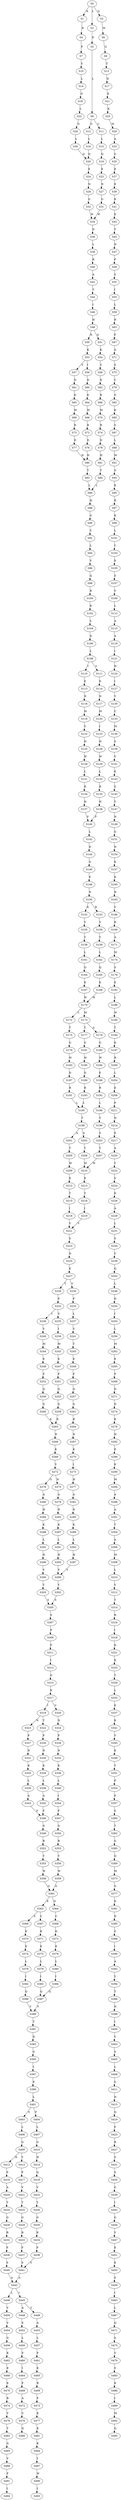 strict digraph  {
	S0 -> S1 [ label = K ];
	S0 -> S2 [ label = L ];
	S0 -> S3 [ label = Q ];
	S1 -> S4 [ label = R ];
	S2 -> S5 [ label = D ];
	S3 -> S6 [ label = M ];
	S4 -> S7 [ label = P ];
	S5 -> S8 [ label = L ];
	S6 -> S9 [ label = G ];
	S7 -> S10 [ label = V ];
	S8 -> S11 [ label = C ];
	S8 -> S12 [ label = G ];
	S9 -> S13 [ label = T ];
	S10 -> S14 [ label = L ];
	S11 -> S15 [ label = L ];
	S12 -> S16 [ label = L ];
	S13 -> S17 [ label = D ];
	S14 -> S18 [ label = D ];
	S15 -> S19 [ label = Q ];
	S16 -> S20 [ label = Q ];
	S17 -> S21 [ label = E ];
	S18 -> S22 [ label = L ];
	S19 -> S23 [ label = E ];
	S20 -> S24 [ label = E ];
	S21 -> S25 [ label = K ];
	S22 -> S26 [ label = G ];
	S23 -> S27 [ label = N ];
	S24 -> S28 [ label = N ];
	S25 -> S29 [ label = M ];
	S26 -> S30 [ label = L ];
	S27 -> S31 [ label = G ];
	S28 -> S32 [ label = G ];
	S29 -> S33 [ label = A ];
	S30 -> S20 [ label = Q ];
	S31 -> S34 [ label = W ];
	S32 -> S34 [ label = W ];
	S33 -> S35 [ label = S ];
	S34 -> S36 [ label = D ];
	S35 -> S37 [ label = E ];
	S36 -> S38 [ label = L ];
	S37 -> S39 [ label = E ];
	S38 -> S40 [ label = R ];
	S39 -> S41 [ label = K ];
	S40 -> S42 [ label = A ];
	S41 -> S43 [ label = E ];
	S42 -> S44 [ label = T ];
	S43 -> S45 [ label = V ];
	S44 -> S46 [ label = I ];
	S45 -> S47 [ label = N ];
	S46 -> S48 [ label = H ];
	S47 -> S49 [ label = P ];
	S48 -> S50 [ label = R ];
	S48 -> S51 [ label = Q ];
	S49 -> S52 [ label = S ];
	S50 -> S53 [ label = K ];
	S51 -> S54 [ label = K ];
	S52 -> S55 [ label = I ];
	S53 -> S56 [ label = I ];
	S53 -> S57 [ label = V ];
	S54 -> S58 [ label = V ];
	S55 -> S59 [ label = L ];
	S56 -> S60 [ label = D ];
	S57 -> S61 [ label = D ];
	S58 -> S62 [ label = D ];
	S59 -> S63 [ label = R ];
	S60 -> S64 [ label = K ];
	S61 -> S65 [ label = K ];
	S62 -> S66 [ label = R ];
	S63 -> S67 [ label = F ];
	S64 -> S68 [ label = M ];
	S65 -> S69 [ label = M ];
	S66 -> S70 [ label = M ];
	S67 -> S71 [ label = A ];
	S68 -> S72 [ label = R ];
	S69 -> S73 [ label = R ];
	S70 -> S74 [ label = R ];
	S71 -> S75 [ label = S ];
	S72 -> S76 [ label = D ];
	S73 -> S77 [ label = D ];
	S74 -> S78 [ label = D ];
	S75 -> S79 [ label = C ];
	S76 -> S80 [ label = H ];
	S77 -> S80 [ label = H ];
	S78 -> S81 [ label = H ];
	S79 -> S82 [ label = G ];
	S80 -> S83 [ label = T ];
	S81 -> S84 [ label = T ];
	S82 -> S85 [ label = K ];
	S83 -> S86 [ label = L ];
	S84 -> S86 [ label = L ];
	S85 -> S87 [ label = S ];
	S86 -> S88 [ label = H ];
	S87 -> S89 [ label = L ];
	S88 -> S90 [ label = G ];
	S89 -> S91 [ label = M ];
	S90 -> S92 [ label = V ];
	S91 -> S93 [ label = G ];
	S92 -> S94 [ label = L ];
	S93 -> S95 [ label = K ];
	S94 -> S96 [ label = V ];
	S95 -> S97 [ label = R ];
	S96 -> S98 [ label = Q ];
	S97 -> S99 [ label = K ];
	S98 -> S100 [ label = R ];
	S99 -> S101 [ label = L ];
	S100 -> S102 [ label = R ];
	S101 -> S103 [ label = Y ];
	S102 -> S104 [ label = L ];
	S103 -> S105 [ label = E ];
	S104 -> S106 [ label = D ];
	S105 -> S107 [ label = S ];
	S106 -> S108 [ label = L ];
	S107 -> S109 [ label = V ];
	S108 -> S110 [ label = I ];
	S108 -> S111 [ label = V ];
	S109 -> S112 [ label = L ];
	S110 -> S113 [ label = E ];
	S111 -> S114 [ label = E ];
	S112 -> S115 [ label = A ];
	S113 -> S116 [ label = N ];
	S114 -> S117 [ label = N ];
	S115 -> S118 [ label = A ];
	S116 -> S119 [ label = M ];
	S117 -> S120 [ label = M ];
	S118 -> S121 [ label = I ];
	S119 -> S122 [ label = V ];
	S120 -> S123 [ label = I ];
	S121 -> S124 [ label = H ];
	S122 -> S125 [ label = H ];
	S123 -> S126 [ label = H ];
	S124 -> S127 [ label = I ];
	S125 -> S128 [ label = W ];
	S126 -> S129 [ label = W ];
	S127 -> S130 [ label = Y ];
	S128 -> S131 [ label = L ];
	S129 -> S132 [ label = L ];
	S130 -> S133 [ label = C ];
	S131 -> S134 [ label = R ];
	S132 -> S135 [ label = R ];
	S133 -> S136 [ label = M ];
	S134 -> S137 [ label = H ];
	S135 -> S138 [ label = H ];
	S136 -> S139 [ label = S ];
	S137 -> S140 [ label = F ];
	S138 -> S140 [ label = F ];
	S139 -> S141 [ label = V ];
	S140 -> S142 [ label = L ];
	S141 -> S143 [ label = E ];
	S142 -> S144 [ label = D ];
	S143 -> S145 [ label = S ];
	S144 -> S146 [ label = G ];
	S145 -> S147 [ label = Y ];
	S146 -> S148 [ label = E ];
	S147 -> S149 [ label = N ];
	S148 -> S150 [ label = N ];
	S149 -> S151 [ label = G ];
	S150 -> S152 [ label = K ];
	S150 -> S153 [ label = R ];
	S151 -> S154 [ label = N ];
	S152 -> S155 [ label = V ];
	S153 -> S156 [ label = V ];
	S154 -> S157 [ label = K ];
	S155 -> S158 [ label = Y ];
	S156 -> S159 [ label = Y ];
	S157 -> S160 [ label = K ];
	S158 -> S161 [ label = L ];
	S159 -> S162 [ label = L ];
	S160 -> S163 [ label = H ];
	S161 -> S164 [ label = Q ];
	S162 -> S165 [ label = Q ];
	S163 -> S166 [ label = V ];
	S164 -> S167 [ label = K ];
	S165 -> S168 [ label = K ];
	S166 -> S169 [ label = R ];
	S167 -> S170 [ label = W ];
	S168 -> S170 [ label = W ];
	S169 -> S171 [ label = A ];
	S170 -> S172 [ label = L ];
	S170 -> S173 [ label = M ];
	S171 -> S174 [ label = M ];
	S172 -> S175 [ label = T ];
	S173 -> S176 [ label = A ];
	S173 -> S177 [ label = T ];
	S174 -> S178 [ label = S ];
	S175 -> S179 [ label = G ];
	S176 -> S180 [ label = G ];
	S177 -> S181 [ label = G ];
	S178 -> S182 [ label = E ];
	S179 -> S183 [ label = W ];
	S180 -> S184 [ label = W ];
	S181 -> S185 [ label = W ];
	S182 -> S186 [ label = L ];
	S183 -> S187 [ label = D ];
	S184 -> S188 [ label = E ];
	S185 -> S189 [ label = D ];
	S186 -> S190 [ label = W ];
	S187 -> S191 [ label = R ];
	S188 -> S192 [ label = R ];
	S189 -> S193 [ label = R ];
	S190 -> S194 [ label = T ];
	S191 -> S195 [ label = L ];
	S192 -> S196 [ label = L ];
	S193 -> S195 [ label = L ];
	S194 -> S197 [ label = K ];
	S195 -> S198 [ label = T ];
	S196 -> S199 [ label = T ];
	S197 -> S200 [ label = R ];
	S198 -> S201 [ label = A ];
	S198 -> S202 [ label = S ];
	S199 -> S203 [ label = S ];
	S200 -> S204 [ label = L ];
	S201 -> S205 [ label = T ];
	S202 -> S206 [ label = T ];
	S203 -> S207 [ label = T ];
	S204 -> S208 [ label = E ];
	S205 -> S209 [ label = M ];
	S206 -> S210 [ label = M ];
	S207 -> S210 [ label = M ];
	S208 -> S211 [ label = P ];
	S209 -> S212 [ label = E ];
	S210 -> S213 [ label = E ];
	S211 -> S214 [ label = N ];
	S212 -> S215 [ label = T ];
	S213 -> S216 [ label = T ];
	S214 -> S217 [ label = E ];
	S215 -> S218 [ label = I ];
	S216 -> S219 [ label = I ];
	S217 -> S220 [ label = A ];
	S218 -> S221 [ label = V ];
	S219 -> S221 [ label = V ];
	S220 -> S222 [ label = Y ];
	S221 -> S223 [ label = S ];
	S222 -> S224 [ label = S ];
	S223 -> S225 [ label = D ];
	S224 -> S226 [ label = K ];
	S225 -> S227 [ label = E ];
	S226 -> S228 [ label = A ];
	S227 -> S229 [ label = T ];
	S227 -> S230 [ label = V ];
	S228 -> S231 [ label = L ];
	S229 -> S232 [ label = P ];
	S230 -> S233 [ label = P ];
	S231 -> S234 [ label = S ];
	S232 -> S235 [ label = V ];
	S232 -> S236 [ label = I ];
	S233 -> S237 [ label = L ];
	S234 -> S238 [ label = C ];
	S235 -> S239 [ label = I ];
	S236 -> S240 [ label = V ];
	S237 -> S241 [ label = V ];
	S238 -> S242 [ label = Q ];
	S239 -> S243 [ label = M ];
	S240 -> S244 [ label = M ];
	S241 -> S245 [ label = T ];
	S242 -> S246 [ label = L ];
	S243 -> S247 [ label = E ];
	S244 -> S248 [ label = E ];
	S245 -> S249 [ label = E ];
	S246 -> S250 [ label = D ];
	S247 -> S251 [ label = F ];
	S248 -> S252 [ label = F ];
	S249 -> S253 [ label = F ];
	S250 -> S254 [ label = I ];
	S251 -> S255 [ label = Q ];
	S252 -> S256 [ label = Q ];
	S253 -> S257 [ label = Q ];
	S254 -> S258 [ label = L ];
	S255 -> S259 [ label = G ];
	S256 -> S260 [ label = G ];
	S257 -> S261 [ label = G ];
	S258 -> S262 [ label = M ];
	S259 -> S263 [ label = K ];
	S260 -> S263 [ label = K ];
	S261 -> S264 [ label = R ];
	S262 -> S265 [ label = E ];
	S263 -> S266 [ label = N ];
	S264 -> S267 [ label = N ];
	S265 -> S268 [ label = P ];
	S266 -> S269 [ label = K ];
	S267 -> S270 [ label = K ];
	S268 -> S271 [ label = D ];
	S269 -> S272 [ label = V ];
	S270 -> S273 [ label = I ];
	S271 -> S274 [ label = D ];
	S272 -> S275 [ label = N ];
	S272 -> S276 [ label = G ];
	S273 -> S277 [ label = H ];
	S274 -> S278 [ label = K ];
	S275 -> S279 [ label = A ];
	S276 -> S280 [ label = A ];
	S277 -> S281 [ label = A ];
	S278 -> S282 [ label = H ];
	S279 -> S283 [ label = N ];
	S280 -> S284 [ label = H ];
	S281 -> S285 [ label = N ];
	S282 -> S286 [ label = E ];
	S283 -> S287 [ label = K ];
	S284 -> S288 [ label = K ];
	S285 -> S289 [ label = K ];
	S286 -> S290 [ label = K ];
	S287 -> S291 [ label = L ];
	S288 -> S292 [ label = L ];
	S289 -> S293 [ label = L ];
	S290 -> S294 [ label = M ];
	S291 -> S295 [ label = H ];
	S292 -> S296 [ label = H ];
	S293 -> S297 [ label = H ];
	S294 -> S298 [ label = A ];
	S295 -> S299 [ label = V ];
	S296 -> S300 [ label = V ];
	S297 -> S299 [ label = V ];
	S298 -> S301 [ label = A ];
	S299 -> S302 [ label = Y ];
	S300 -> S303 [ label = Y ];
	S301 -> S304 [ label = T ];
	S302 -> S305 [ label = S ];
	S303 -> S305 [ label = S ];
	S304 -> S306 [ label = A ];
	S305 -> S307 [ label = S ];
	S306 -> S308 [ label = M ];
	S307 -> S309 [ label = P ];
	S308 -> S310 [ label = L ];
	S309 -> S311 [ label = F ];
	S310 -> S312 [ label = V ];
	S311 -> S313 [ label = I ];
	S312 -> S314 [ label = T ];
	S313 -> S315 [ label = G ];
	S314 -> S316 [ label = R ];
	S315 -> S317 [ label = K ];
	S316 -> S318 [ label = I ];
	S317 -> S319 [ label = I ];
	S317 -> S320 [ label = V ];
	S318 -> S321 [ label = K ];
	S319 -> S322 [ label = T ];
	S319 -> S323 [ label = N ];
	S320 -> S324 [ label = N ];
	S321 -> S325 [ label = K ];
	S322 -> S326 [ label = P ];
	S323 -> S327 [ label = P ];
	S324 -> S328 [ label = P ];
	S325 -> S329 [ label = T ];
	S326 -> S330 [ label = N ];
	S327 -> S331 [ label = N ];
	S328 -> S332 [ label = N ];
	S329 -> S333 [ label = L ];
	S330 -> S334 [ label = K ];
	S331 -> S335 [ label = K ];
	S332 -> S336 [ label = K ];
	S333 -> S337 [ label = E ];
	S334 -> S338 [ label = L ];
	S335 -> S339 [ label = L ];
	S336 -> S340 [ label = L ];
	S337 -> S341 [ label = K ];
	S338 -> S342 [ label = A ];
	S339 -> S343 [ label = A ];
	S340 -> S344 [ label = I ];
	S341 -> S345 [ label = V ];
	S342 -> S346 [ label = F ];
	S343 -> S346 [ label = F ];
	S344 -> S347 [ label = F ];
	S345 -> S348 [ label = E ];
	S346 -> S349 [ label = G ];
	S347 -> S350 [ label = G ];
	S348 -> S351 [ label = T ];
	S349 -> S352 [ label = R ];
	S350 -> S353 [ label = R ];
	S351 -> S354 [ label = P ];
	S352 -> S355 [ label = Y ];
	S353 -> S356 [ label = Y ];
	S354 -> S357 [ label = F ];
	S355 -> S358 [ label = W ];
	S356 -> S359 [ label = W ];
	S357 -> S360 [ label = S ];
	S358 -> S361 [ label = G ];
	S359 -> S361 [ label = G ];
	S360 -> S362 [ label = T ];
	S361 -> S363 [ label = E ];
	S361 -> S364 [ label = D ];
	S362 -> S365 [ label = G ];
	S363 -> S366 [ label = S ];
	S363 -> S367 [ label = C ];
	S364 -> S368 [ label = C ];
	S365 -> S369 [ label = Q ];
	S366 -> S370 [ label = K ];
	S367 -> S371 [ label = K ];
	S368 -> S372 [ label = K ];
	S369 -> S373 [ label = M ];
	S370 -> S374 [ label = E ];
	S371 -> S375 [ label = E ];
	S372 -> S376 [ label = E ];
	S373 -> S377 [ label = G ];
	S374 -> S378 [ label = L ];
	S375 -> S379 [ label = L ];
	S376 -> S380 [ label = L ];
	S377 -> S381 [ label = K ];
	S378 -> S382 [ label = I ];
	S379 -> S383 [ label = I ];
	S380 -> S384 [ label = I ];
	S381 -> S385 [ label = D ];
	S382 -> S386 [ label = Q ];
	S383 -> S387 [ label = Q ];
	S384 -> S387 [ label = Q ];
	S385 -> S388 [ label = S ];
	S386 -> S389 [ label = V ];
	S387 -> S389 [ label = V ];
	S388 -> S390 [ label = I ];
	S389 -> S391 [ label = T ];
	S390 -> S392 [ label = A ];
	S391 -> S393 [ label = D ];
	S392 -> S394 [ label = Y ];
	S393 -> S395 [ label = G ];
	S394 -> S396 [ label = T ];
	S395 -> S397 [ label = I ];
	S396 -> S398 [ label = N ];
	S397 -> S399 [ label = E ];
	S398 -> S400 [ label = I ];
	S399 -> S401 [ label = L ];
	S400 -> S402 [ label = V ];
	S401 -> S403 [ label = S ];
	S401 -> S404 [ label = P ];
	S402 -> S405 [ label = S ];
	S403 -> S406 [ label = L ];
	S404 -> S407 [ label = L ];
	S405 -> S408 [ label = L ];
	S406 -> S409 [ label = G ];
	S407 -> S410 [ label = G ];
	S408 -> S411 [ label = S ];
	S409 -> S412 [ label = H ];
	S409 -> S413 [ label = Y ];
	S410 -> S414 [ label = H ];
	S411 -> S415 [ label = N ];
	S412 -> S416 [ label = P ];
	S413 -> S417 [ label = P ];
	S414 -> S418 [ label = Q ];
	S415 -> S419 [ label = Q ];
	S416 -> S420 [ label = A ];
	S417 -> S421 [ label = V ];
	S418 -> S422 [ label = V ];
	S419 -> S423 [ label = F ];
	S420 -> S424 [ label = T ];
	S421 -> S425 [ label = T ];
	S422 -> S426 [ label = T ];
	S423 -> S427 [ label = R ];
	S424 -> S428 [ label = G ];
	S425 -> S429 [ label = G ];
	S426 -> S430 [ label = G ];
	S427 -> S431 [ label = S ];
	S428 -> S432 [ label = R ];
	S429 -> S433 [ label = R ];
	S430 -> S434 [ label = R ];
	S431 -> S435 [ label = S ];
	S432 -> S436 [ label = F ];
	S433 -> S437 [ label = F ];
	S434 -> S438 [ label = F ];
	S435 -> S439 [ label = G ];
	S436 -> S440 [ label = S ];
	S437 -> S441 [ label = S ];
	S438 -> S441 [ label = S ];
	S439 -> S442 [ label = I ];
	S440 -> S443 [ label = A ];
	S441 -> S443 [ label = A ];
	S442 -> S444 [ label = G ];
	S443 -> S445 [ label = I ];
	S443 -> S446 [ label = L ];
	S444 -> S447 [ label = V ];
	S445 -> S448 [ label = A ];
	S445 -> S449 [ label = V ];
	S446 -> S450 [ label = V ];
	S447 -> S451 [ label = E ];
	S448 -> S452 [ label = S ];
	S449 -> S453 [ label = A ];
	S450 -> S454 [ label = V ];
	S451 -> S455 [ label = E ];
	S452 -> S456 [ label = L ];
	S453 -> S457 [ label = L ];
	S454 -> S458 [ label = G ];
	S455 -> S459 [ label = S ];
	S456 -> S460 [ label = F ];
	S457 -> S461 [ label = F ];
	S458 -> S462 [ label = K ];
	S459 -> S463 [ label = I ];
	S460 -> S464 [ label = I ];
	S461 -> S465 [ label = K ];
	S462 -> S466 [ label = E ];
	S463 -> S467 [ label = L ];
	S464 -> S468 [ label = F ];
	S465 -> S469 [ label = R ];
	S466 -> S470 [ label = E ];
	S467 -> S471 [ label = Q ];
	S468 -> S472 [ label = A ];
	S469 -> S473 [ label = F ];
	S470 -> S474 [ label = R ];
	S471 -> S475 [ label = S ];
	S472 -> S476 [ label = C ];
	S473 -> S477 [ label = K ];
	S474 -> S478 [ label = V ];
	S475 -> S479 [ label = V ];
	S476 -> S480 [ label = Q ];
	S477 -> S481 [ label = K ];
	S478 -> S482 [ label = T ];
	S479 -> S483 [ label = S ];
	S481 -> S484 [ label = K ];
	S482 -> S485 [ label = G ];
	S483 -> S486 [ label = K ];
	S484 -> S487 [ label = I ];
	S485 -> S488 [ label = V ];
	S486 -> S489 [ label = I ];
	S487 -> S490 [ label = W ];
	S488 -> S491 [ label = F ];
	S489 -> S492 [ label = M ];
	S490 -> S493 [ label = I ];
	S491 -> S494 [ label = I ];
	S492 -> S495 [ label = Q ];
}
